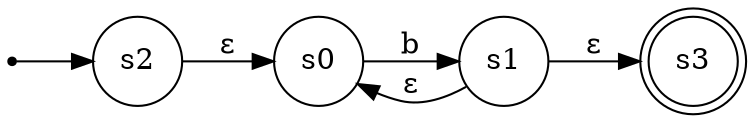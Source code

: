 digraph Automaton {
rankdir=LR;
__start__ [shape=point];
s0 [shape=circle];
s1 [shape=circle];
s2 [shape=circle];
s3 [shape=doublecircle];
__start__ -> s2;
s0 -> s1 [label="b"]; 
s1 -> s0 [label="ε"]; 
s1 -> s3 [label="ε"]; 
s2 -> s0 [label="ε"]; 
}
